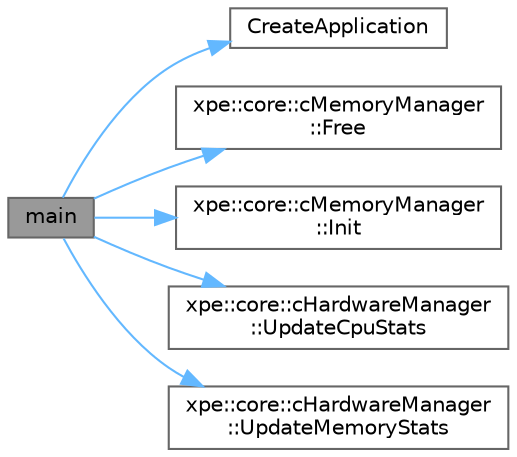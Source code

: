 digraph "main"
{
 // LATEX_PDF_SIZE
  bgcolor="transparent";
  edge [fontname=Helvetica,fontsize=10,labelfontname=Helvetica,labelfontsize=10];
  node [fontname=Helvetica,fontsize=10,shape=box,height=0.2,width=0.4];
  rankdir="LR";
  Node1 [id="Node000001",label="main",height=0.2,width=0.4,color="gray40", fillcolor="grey60", style="filled", fontcolor="black",tooltip=" "];
  Node1 -> Node2 [id="edge11_Node000001_Node000002",color="steelblue1",style="solid",tooltip=" "];
  Node2 [id="Node000002",label="CreateApplication",height=0.2,width=0.4,color="grey40", fillcolor="white", style="filled",URL="$app_8hpp.html#ade387e7515f0f30adc9898924329982e",tooltip=" "];
  Node1 -> Node3 [id="edge12_Node000001_Node000003",color="steelblue1",style="solid",tooltip=" "];
  Node3 [id="Node000003",label="xpe::core::cMemoryManager\l::Free",height=0.2,width=0.4,color="grey40", fillcolor="white", style="filled",URL="$classxpe_1_1core_1_1c_memory_manager.html#a4d93e73d334432a6ba77d0179db65d10",tooltip=" "];
  Node1 -> Node4 [id="edge13_Node000001_Node000004",color="steelblue1",style="solid",tooltip=" "];
  Node4 [id="Node000004",label="xpe::core::cMemoryManager\l::Init",height=0.2,width=0.4,color="grey40", fillcolor="white", style="filled",URL="$classxpe_1_1core_1_1c_memory_manager.html#a14c7e27aec53bb95be7d5ac0ab24accd",tooltip=" "];
  Node1 -> Node5 [id="edge14_Node000001_Node000005",color="steelblue1",style="solid",tooltip=" "];
  Node5 [id="Node000005",label="xpe::core::cHardwareManager\l::UpdateCpuStats",height=0.2,width=0.4,color="grey40", fillcolor="white", style="filled",URL="$classxpe_1_1core_1_1c_hardware_manager.html#a28e6013e329654423e5793bab22507f5",tooltip=" "];
  Node1 -> Node6 [id="edge15_Node000001_Node000006",color="steelblue1",style="solid",tooltip=" "];
  Node6 [id="Node000006",label="xpe::core::cHardwareManager\l::UpdateMemoryStats",height=0.2,width=0.4,color="grey40", fillcolor="white", style="filled",URL="$classxpe_1_1core_1_1c_hardware_manager.html#ace365cf2d81ec1edcd8798aa43e94fa9",tooltip=" "];
}
